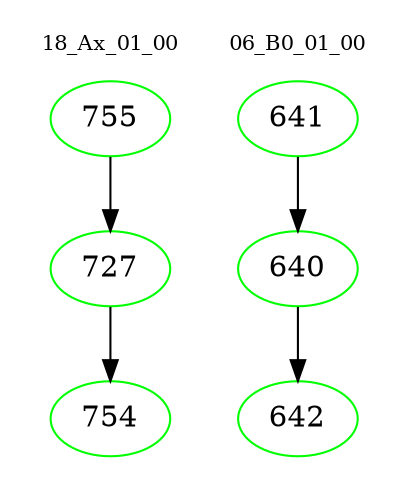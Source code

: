 digraph{
subgraph cluster_0 {
color = white
label = "18_Ax_01_00";
fontsize=10;
T0_755 [label="755", color="green"]
T0_755 -> T0_727 [color="black"]
T0_727 [label="727", color="green"]
T0_727 -> T0_754 [color="black"]
T0_754 [label="754", color="green"]
}
subgraph cluster_1 {
color = white
label = "06_B0_01_00";
fontsize=10;
T1_641 [label="641", color="green"]
T1_641 -> T1_640 [color="black"]
T1_640 [label="640", color="green"]
T1_640 -> T1_642 [color="black"]
T1_642 [label="642", color="green"]
}
}
